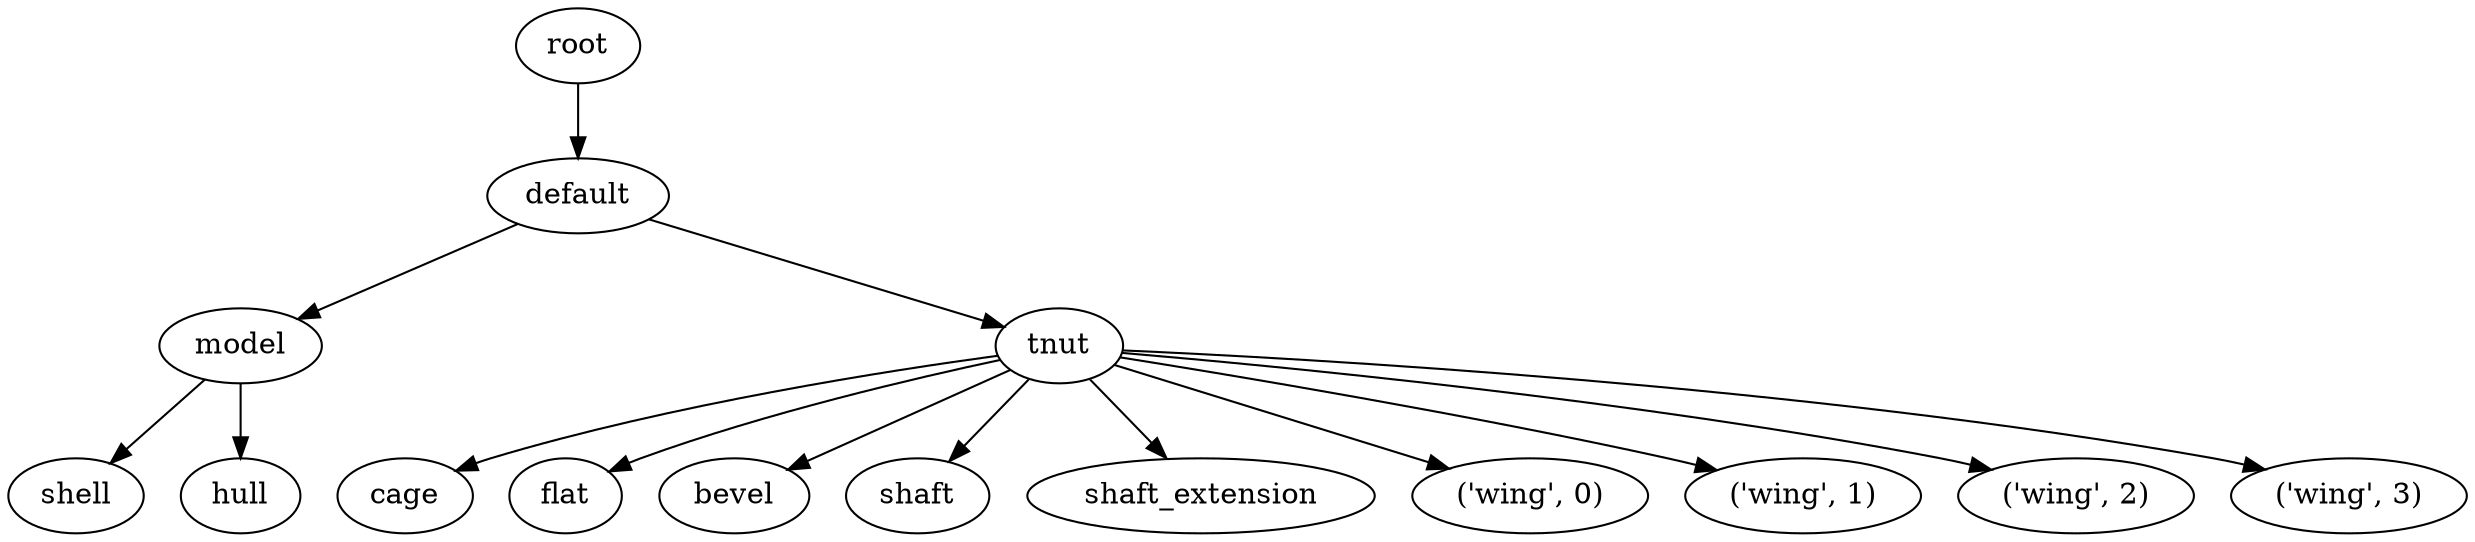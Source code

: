 digraph default {
    root_12 [label="root"];
    default_13 [label="default"];
    model_14 [label="model"];
    shell_15 [label="shell"];
    hull_16 [label="hull"];
    tnut_17 [label="tnut"];
    cage_18 [label="cage"];
    flat_19 [label="flat"];
    bevel_20 [label="bevel"];
    shaft_21 [label="shaft"];
    shaft_extension_22 [label="shaft_extension"];
    wing_23 [label="\('wing',\ 0\)"];
    wing_24 [label="\('wing',\ 1\)"];
    wing_25 [label="\('wing',\ 2\)"];
    wing_26 [label="\('wing',\ 3\)"];
    root_12 -> default_13;
    default_13 -> model_14;
    model_14 -> shell_15;
    model_14 -> hull_16;
    default_13 -> tnut_17;
    tnut_17 -> cage_18;
    tnut_17 -> flat_19;
    tnut_17 -> bevel_20;
    tnut_17 -> shaft_21;
    tnut_17 -> shaft_extension_22;
    tnut_17 -> wing_23;
    tnut_17 -> wing_24;
    tnut_17 -> wing_25;
    tnut_17 -> wing_26;
}
